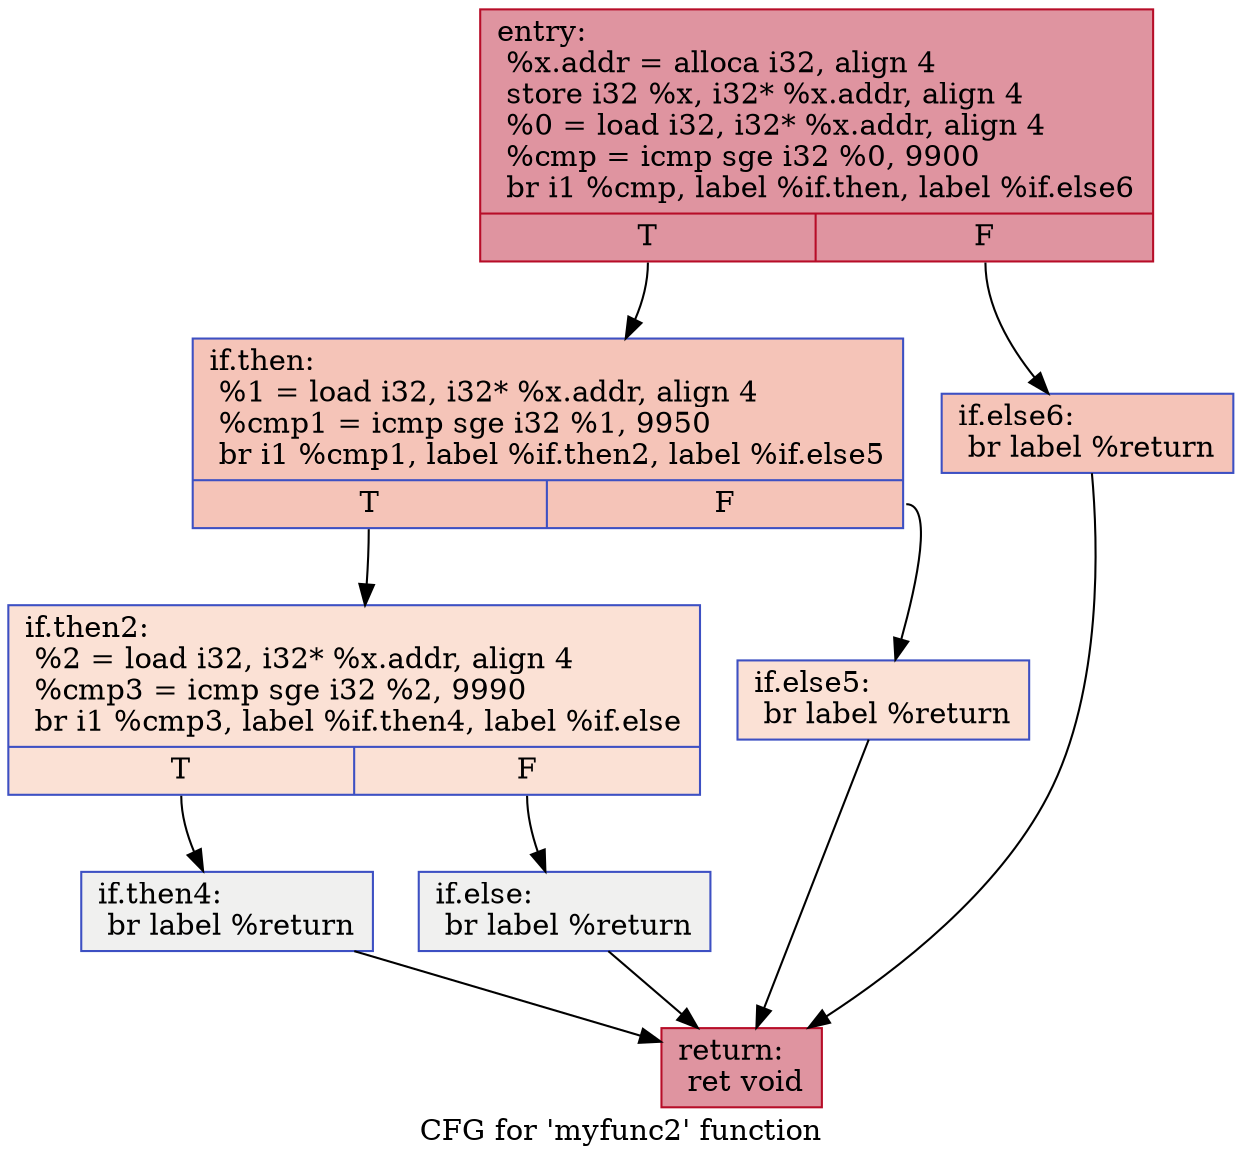 digraph "CFG for 'myfunc2' function" {
	label="CFG for 'myfunc2' function";

	Node0x5608a44f9030 [shape=record,color="#b70d28ff", style=filled, fillcolor="#b70d2870",label="{entry:\l  %x.addr = alloca i32, align 4\l  store i32 %x, i32* %x.addr, align 4\l  %0 = load i32, i32* %x.addr, align 4\l  %cmp = icmp sge i32 %0, 9900\l  br i1 %cmp, label %if.then, label %if.else6\l|{<s0>T|<s1>F}}"];
	Node0x5608a44f9030:s0 -> Node0x5608a44f9870;
	Node0x5608a44f9030:s1 -> Node0x5608a44f98e0;
	Node0x5608a44f9870 [shape=record,color="#3d50c3ff", style=filled, fillcolor="#e97a5f70",label="{if.then:                                          \l  %1 = load i32, i32* %x.addr, align 4\l  %cmp1 = icmp sge i32 %1, 9950\l  br i1 %cmp1, label %if.then2, label %if.else5\l|{<s0>T|<s1>F}}"];
	Node0x5608a44f9870:s0 -> Node0x5608a44f9b30;
	Node0x5608a44f9870:s1 -> Node0x5608a44f9bb0;
	Node0x5608a44f9b30 [shape=record,color="#3d50c3ff", style=filled, fillcolor="#f7bca170",label="{if.then2:                                         \l  %2 = load i32, i32* %x.addr, align 4\l  %cmp3 = icmp sge i32 %2, 9990\l  br i1 %cmp3, label %if.then4, label %if.else\l|{<s0>T|<s1>F}}"];
	Node0x5608a44f9b30:s0 -> Node0x5608a44f9e10;
	Node0x5608a44f9b30:s1 -> Node0x5608a44f9e90;
	Node0x5608a44f9e10 [shape=record,color="#3d50c3ff", style=filled, fillcolor="#dedcdb70",label="{if.then4:                                         \l  br label %return\l}"];
	Node0x5608a44f9e10 -> Node0x5608a44fa010;
	Node0x5608a44f9e90 [shape=record,color="#3d50c3ff", style=filled, fillcolor="#dedcdb70",label="{if.else:                                          \l  br label %return\l}"];
	Node0x5608a44f9e90 -> Node0x5608a44fa010;
	Node0x5608a44f9bb0 [shape=record,color="#3d50c3ff", style=filled, fillcolor="#f7bca170",label="{if.else5:                                         \l  br label %return\l}"];
	Node0x5608a44f9bb0 -> Node0x5608a44fa010;
	Node0x5608a44f98e0 [shape=record,color="#3d50c3ff", style=filled, fillcolor="#e97a5f70",label="{if.else6:                                         \l  br label %return\l}"];
	Node0x5608a44f98e0 -> Node0x5608a44fa010;
	Node0x5608a44fa010 [shape=record,color="#b70d28ff", style=filled, fillcolor="#b70d2870",label="{return:                                           \l  ret void\l}"];
}
